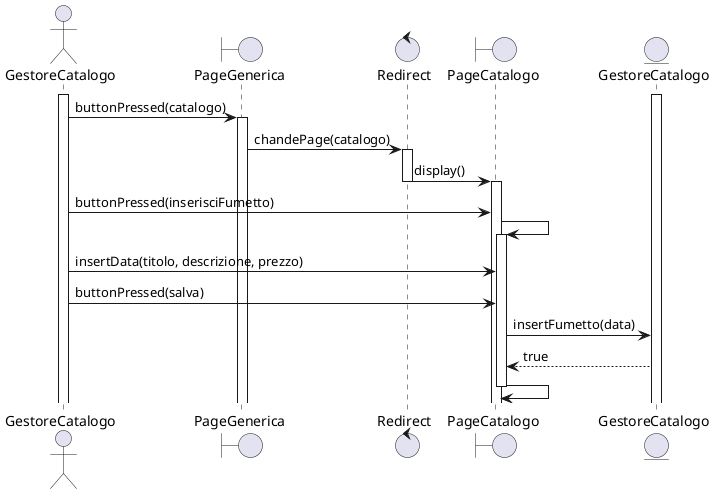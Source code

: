 @startuml

    actor GestoreCatalogo
    boundary PageGenerica
    control Redirect
    boundary PageCatalogo
    entity GestoreCatalogo as GestoreCatalogoE

    activate GestoreCatalogo
    activate GestoreCatalogoE
    GestoreCatalogo-> PageGenerica : buttonPressed(catalogo)
    activate PageGenerica
    PageGenerica -> Redirect : chandePage(catalogo)
    activate Redirect    
    Redirect -> PageCatalogo : display()
    deactivate Redirect
    activate PageCatalogo
    GestoreCatalogo ->PageCatalogo : buttonPressed(inserisciFumetto)
    PageCatalogo -> PageCatalogo
    activate PageCatalogo

    GestoreCatalogo -> PageCatalogo : insertData(titolo, descrizione, prezzo)
    GestoreCatalogo -> PageCatalogo : buttonPressed(salva)
    PageCatalogo -> GestoreCatalogoE : insertFumetto(data)
    GestoreCatalogoE --> PageCatalogo : true
    
    PageCatalogo -> PageCatalogo
    deactivate PageCatalogo
@enduml